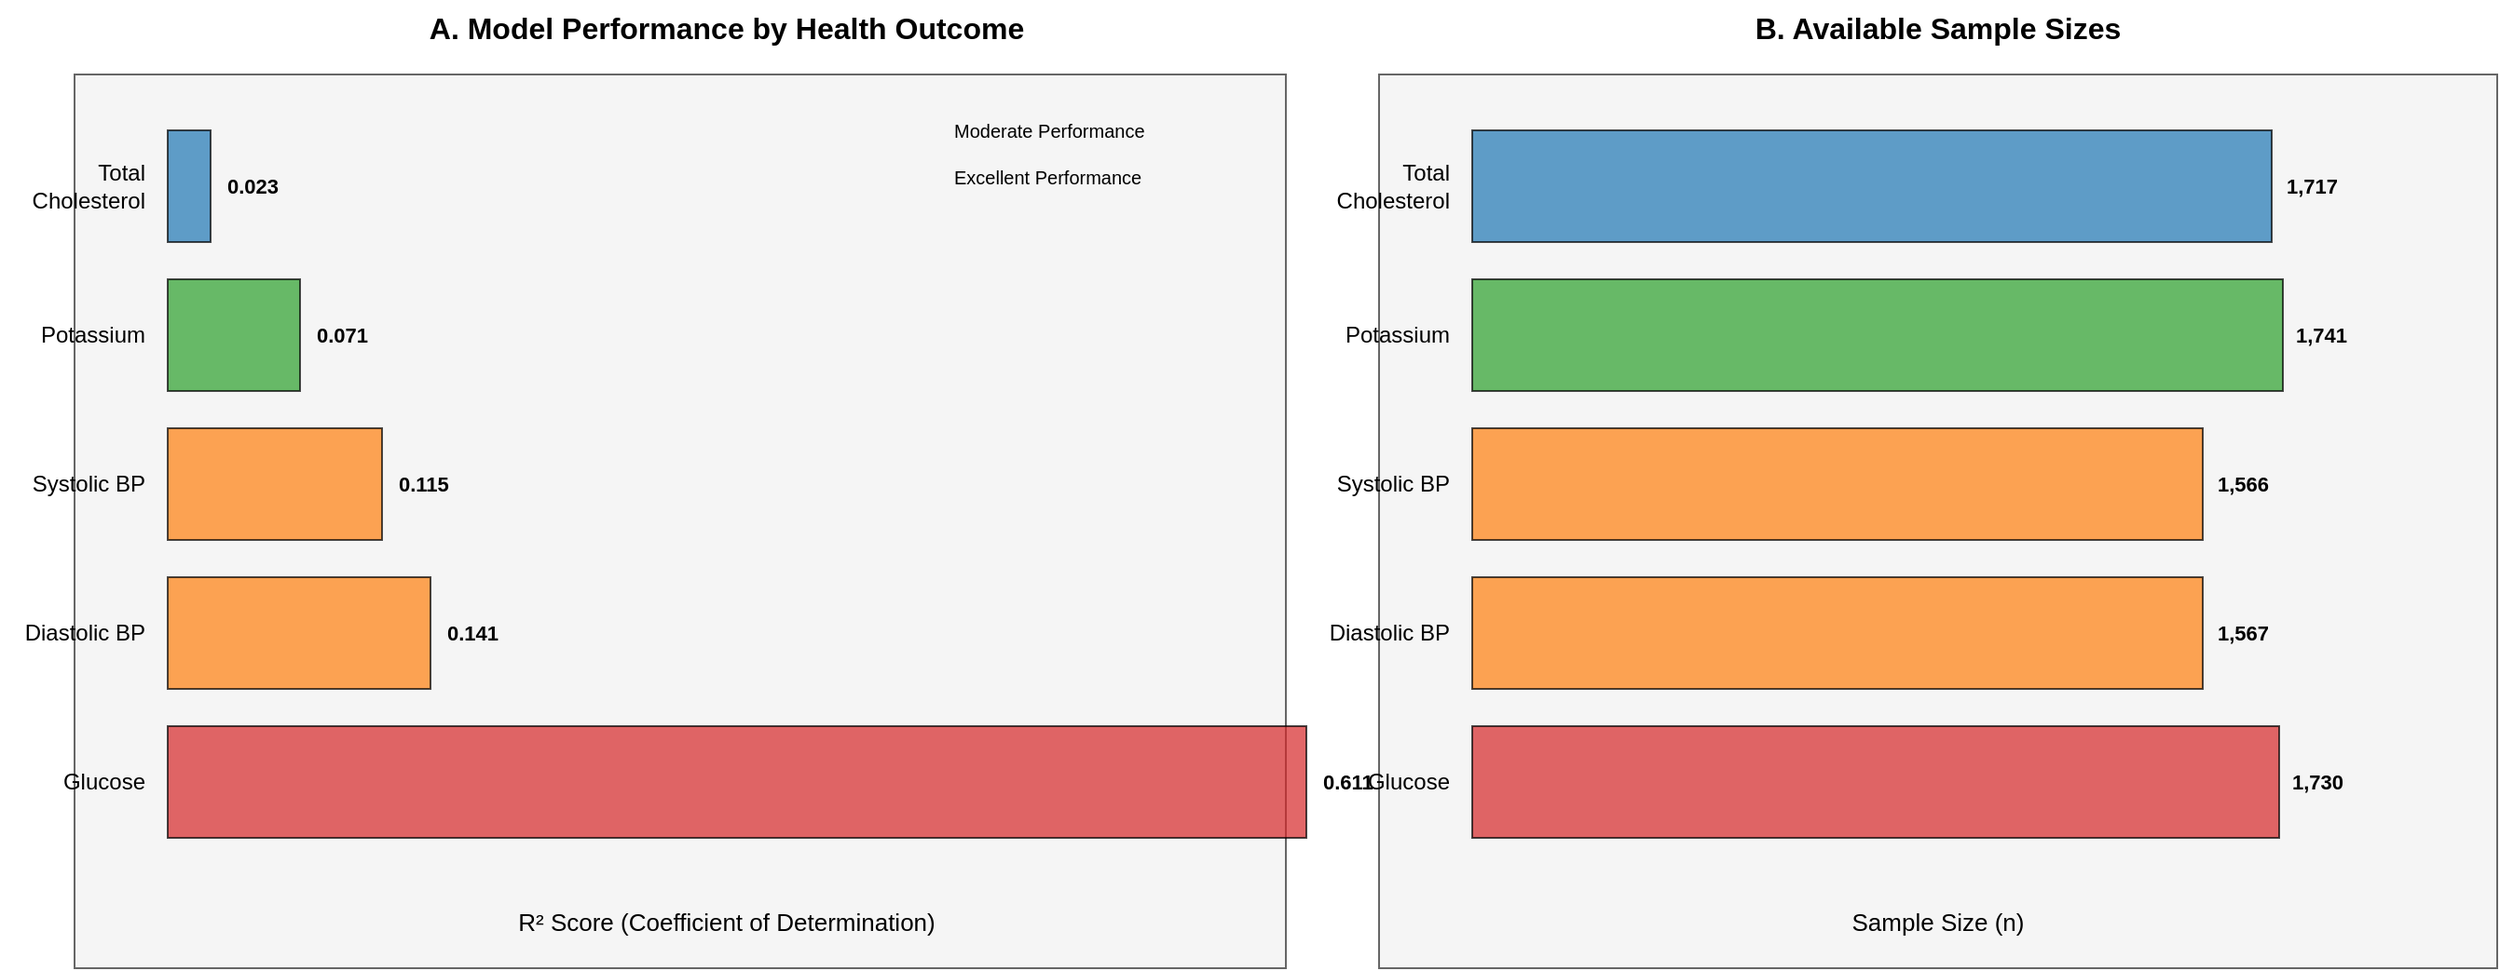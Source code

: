 <?xml version="1.0" encoding="UTF-8"?>
<mxfile version="22.1.11" type="device">
  <diagram name="Model Performance" id="model-performance">
    <mxGraphModel dx="1400" dy="600" grid="1" gridSize="10" guides="1" tooltips="1" connect="1" arrows="1" fold="1" page="1" pageScale="1" pageWidth="1400" pageHeight="600" math="0" shadow="0">
      <root>
        <mxCell id="0"/>
        <mxCell id="1" parent="0"/>
        
        <!-- Title Panel A -->
        <mxCell id="title-a" value="A. Model Performance by Health Outcome" style="text;html=1;strokeColor=none;fillColor=none;align=center;verticalAlign=middle;whiteSpace=wrap;rounded=0;fontSize=16;fontStyle=1;" parent="1" vertex="1">
          <mxGeometry x="200" y="20" width="400" height="30" as="geometry"/>
        </mxCell>
        
        <!-- Panel A Background -->
        <mxCell id="panel-a-bg" value="" style="rounded=0;whiteSpace=wrap;html=1;fillColor=#f5f5f5;strokeColor=#666666;" parent="1" vertex="1">
          <mxGeometry x="50" y="60" width="650" height="480" as="geometry"/>
        </mxCell>
        
        <!-- Total Cholesterol Bar -->
        <mxCell id="bar-cholesterol" value="" style="rounded=0;whiteSpace=wrap;html=1;fillColor=#1f77b4;strokeColor=#000000;opacity=70;" parent="1" vertex="1">
          <mxGeometry x="100" y="90" width="23" height="60" as="geometry"/>
        </mxCell>
        <mxCell id="label-cholesterol" value="Total Cholesterol" style="text;html=1;strokeColor=none;fillColor=none;align=right;verticalAlign=middle;whiteSpace=wrap;rounded=0;fontSize=12;" parent="1" vertex="1">
          <mxGeometry x="10" y="105" width="80" height="30" as="geometry"/>
        </mxCell>
        <mxCell id="value-cholesterol" value="0.023" style="text;html=1;strokeColor=none;fillColor=none;align=left;verticalAlign=middle;whiteSpace=wrap;rounded=0;fontSize=11;fontStyle=1;" parent="1" vertex="1">
          <mxGeometry x="130" y="105" width="40" height="30" as="geometry"/>
        </mxCell>
        
        <!-- Potassium Bar -->
        <mxCell id="bar-potassium" value="" style="rounded=0;whiteSpace=wrap;html=1;fillColor=#2ca02c;strokeColor=#000000;opacity=70;" parent="1" vertex="1">
          <mxGeometry x="100" y="170" width="71" height="60" as="geometry"/>
        </mxCell>
        <mxCell id="label-potassium" value="Potassium" style="text;html=1;strokeColor=none;fillColor=none;align=right;verticalAlign=middle;whiteSpace=wrap;rounded=0;fontSize=12;" parent="1" vertex="1">
          <mxGeometry x="10" y="185" width="80" height="30" as="geometry"/>
        </mxCell>
        <mxCell id="value-potassium" value="0.071" style="text;html=1;strokeColor=none;fillColor=none;align=left;verticalAlign=middle;whiteSpace=wrap;rounded=0;fontSize=11;fontStyle=1;" parent="1" vertex="1">
          <mxGeometry x="178" y="185" width="40" height="30" as="geometry"/>
        </mxCell>
        
        <!-- Systolic BP Bar -->
        <mxCell id="bar-systolic" value="" style="rounded=0;whiteSpace=wrap;html=1;fillColor=#ff7f0e;strokeColor=#000000;opacity=70;" parent="1" vertex="1">
          <mxGeometry x="100" y="250" width="115" height="60" as="geometry"/>
        </mxCell>
        <mxCell id="label-systolic" value="Systolic BP" style="text;html=1;strokeColor=none;fillColor=none;align=right;verticalAlign=middle;whiteSpace=wrap;rounded=0;fontSize=12;" parent="1" vertex="1">
          <mxGeometry x="10" y="265" width="80" height="30" as="geometry"/>
        </mxCell>
        <mxCell id="value-systolic" value="0.115" style="text;html=1;strokeColor=none;fillColor=none;align=left;verticalAlign=middle;whiteSpace=wrap;rounded=0;fontSize=11;fontStyle=1;" parent="1" vertex="1">
          <mxGeometry x="222" y="265" width="40" height="30" as="geometry"/>
        </mxCell>
        
        <!-- Diastolic BP Bar -->
        <mxCell id="bar-diastolic" value="" style="rounded=0;whiteSpace=wrap;html=1;fillColor=#ff7f0e;strokeColor=#000000;opacity=70;" parent="1" vertex="1">
          <mxGeometry x="100" y="330" width="141" height="60" as="geometry"/>
        </mxCell>
        <mxCell id="label-diastolic" value="Diastolic BP" style="text;html=1;strokeColor=none;fillColor=none;align=right;verticalAlign=middle;whiteSpace=wrap;rounded=0;fontSize=12;" parent="1" vertex="1">
          <mxGeometry x="10" y="345" width="80" height="30" as="geometry"/>
        </mxCell>
        <mxCell id="value-diastolic" value="0.141" style="text;html=1;strokeColor=none;fillColor=none;align=left;verticalAlign=middle;whiteSpace=wrap;rounded=0;fontSize=11;fontStyle=1;" parent="1" vertex="1">
          <mxGeometry x="248" y="345" width="40" height="30" as="geometry"/>
        </mxCell>
        
        <!-- Glucose Bar -->
        <mxCell id="bar-glucose" value="" style="rounded=0;whiteSpace=wrap;html=1;fillColor=#d62728;strokeColor=#000000;opacity=70;" parent="1" vertex="1">
          <mxGeometry x="100" y="410" width="611" height="60" as="geometry"/>
        </mxCell>
        <mxCell id="label-glucose" value="Glucose" style="text;html=1;strokeColor=none;fillColor=none;align=right;verticalAlign=middle;whiteSpace=wrap;rounded=0;fontSize=12;" parent="1" vertex="1">
          <mxGeometry x="10" y="425" width="80" height="30" as="geometry"/>
        </mxCell>
        <mxCell id="value-glucose" value="0.611" style="text;html=1;strokeColor=none;fillColor=none;align=left;verticalAlign=middle;whiteSpace=wrap;rounded=0;fontSize=11;fontStyle=1;" parent="1" vertex="1">
          <mxGeometry x="718" y="425" width="40" height="30" as="geometry"/>
        </mxCell>
        
        <!-- X-axis label Panel A -->
        <mxCell id="xlabel-a" value="R² Score (Coefficient of Determination)" style="text;html=1;strokeColor=none;fillColor=none;align=center;verticalAlign=middle;whiteSpace=wrap;rounded=0;fontSize=13;" parent="1" vertex="1">
          <mxGeometry x="250" y="500" width="300" height="30" as="geometry"/>
        </mxCell>
        
        <!-- Legend Panel A -->
        <mxCell id="legend-moderate" value="Moderate Performance" style="text;html=1;strokeColor=none;fillColor=none;align=left;verticalAlign=middle;whiteSpace=wrap;rounded=0;fontSize=10;" parent="1" vertex="1">
          <mxGeometry x="520" y="80" width="150" height="20" as="geometry"/>
        </mxCell>
        <mxCell id="legend-excellent" value="Excellent Performance" style="text;html=1;strokeColor=none;fillColor=none;align=left;verticalAlign=middle;whiteSpace=wrap;rounded=0;fontSize=10;" parent="1" vertex="1">
          <mxGeometry x="520" y="105" width="150" height="20" as="geometry"/>
        </mxCell>
        
        <!-- Title Panel B -->
        <mxCell id="title-b" value="B. Available Sample Sizes" style="text;html=1;strokeColor=none;fillColor=none;align=center;verticalAlign=middle;whiteSpace=wrap;rounded=0;fontSize=16;fontStyle=1;" parent="1" vertex="1">
          <mxGeometry x="850" y="20" width="400" height="30" as="geometry"/>
        </mxCell>
        
        <!-- Panel B Background -->
        <mxCell id="panel-b-bg" value="" style="rounded=0;whiteSpace=wrap;html=1;fillColor=#f5f5f5;strokeColor=#666666;" parent="1" vertex="1">
          <mxGeometry x="750" y="60" width="600" height="480" as="geometry"/>
        </mxCell>
        
        <!-- Sample Size Bars -->
        <mxCell id="sample-cholesterol" value="" style="rounded=0;whiteSpace=wrap;html=1;fillColor=#1f77b4;strokeColor=#000000;opacity=70;" parent="1" vertex="1">
          <mxGeometry x="800" y="90" width="429" height="60" as="geometry"/>
        </mxCell>
        <mxCell id="sample-label-cholesterol" value="Total Cholesterol" style="text;html=1;strokeColor=none;fillColor=none;align=right;verticalAlign=middle;whiteSpace=wrap;rounded=0;fontSize=12;" parent="1" vertex="1">
          <mxGeometry x="710" y="105" width="80" height="30" as="geometry"/>
        </mxCell>
        <mxCell id="sample-value-cholesterol" value="1,717" style="text;html=1;strokeColor=none;fillColor=none;align=left;verticalAlign=middle;whiteSpace=wrap;rounded=0;fontSize=11;fontStyle=1;" parent="1" vertex="1">
          <mxGeometry x="1235" y="105" width="50" height="30" as="geometry"/>
        </mxCell>
        
        <mxCell id="sample-potassium" value="" style="rounded=0;whiteSpace=wrap;html=1;fillColor=#2ca02c;strokeColor=#000000;opacity=70;" parent="1" vertex="1">
          <mxGeometry x="800" y="170" width="435" height="60" as="geometry"/>
        </mxCell>
        <mxCell id="sample-label-potassium" value="Potassium" style="text;html=1;strokeColor=none;fillColor=none;align=right;verticalAlign=middle;whiteSpace=wrap;rounded=0;fontSize=12;" parent="1" vertex="1">
          <mxGeometry x="710" y="185" width="80" height="30" as="geometry"/>
        </mxCell>
        <mxCell id="sample-value-potassium" value="1,741" style="text;html=1;strokeColor=none;fillColor=none;align=left;verticalAlign=middle;whiteSpace=wrap;rounded=0;fontSize=11;fontStyle=1;" parent="1" vertex="1">
          <mxGeometry x="1240" y="185" width="50" height="30" as="geometry"/>
        </mxCell>
        
        <mxCell id="sample-systolic" value="" style="rounded=0;whiteSpace=wrap;html=1;fillColor=#ff7f0e;strokeColor=#000000;opacity=70;" parent="1" vertex="1">
          <mxGeometry x="800" y="250" width="392" height="60" as="geometry"/>
        </mxCell>
        <mxCell id="sample-label-systolic" value="Systolic BP" style="text;html=1;strokeColor=none;fillColor=none;align=right;verticalAlign=middle;whiteSpace=wrap;rounded=0;fontSize=12;" parent="1" vertex="1">
          <mxGeometry x="710" y="265" width="80" height="30" as="geometry"/>
        </mxCell>
        <mxCell id="sample-value-systolic" value="1,566" style="text;html=1;strokeColor=none;fillColor=none;align=left;verticalAlign=middle;whiteSpace=wrap;rounded=0;fontSize=11;fontStyle=1;" parent="1" vertex="1">
          <mxGeometry x="1198" y="265" width="50" height="30" as="geometry"/>
        </mxCell>
        
        <mxCell id="sample-diastolic" value="" style="rounded=0;whiteSpace=wrap;html=1;fillColor=#ff7f0e;strokeColor=#000000;opacity=70;" parent="1" vertex="1">
          <mxGeometry x="800" y="330" width="392" height="60" as="geometry"/>
        </mxCell>
        <mxCell id="sample-label-diastolic" value="Diastolic BP" style="text;html=1;strokeColor=none;fillColor=none;align=right;verticalAlign=middle;whiteSpace=wrap;rounded=0;fontSize=12;" parent="1" vertex="1">
          <mxGeometry x="710" y="345" width="80" height="30" as="geometry"/>
        </mxCell>
        <mxCell id="sample-value-diastolic" value="1,567" style="text;html=1;strokeColor=none;fillColor=none;align=left;verticalAlign=middle;whiteSpace=wrap;rounded=0;fontSize=11;fontStyle=1;" parent="1" vertex="1">
          <mxGeometry x="1198" y="345" width="50" height="30" as="geometry"/>
        </mxCell>
        
        <mxCell id="sample-glucose" value="" style="rounded=0;whiteSpace=wrap;html=1;fillColor=#d62728;strokeColor=#000000;opacity=70;" parent="1" vertex="1">
          <mxGeometry x="800" y="410" width="433" height="60" as="geometry"/>
        </mxCell>
        <mxCell id="sample-label-glucose" value="Glucose" style="text;html=1;strokeColor=none;fillColor=none;align=right;verticalAlign=middle;whiteSpace=wrap;rounded=0;fontSize=12;" parent="1" vertex="1">
          <mxGeometry x="710" y="425" width="80" height="30" as="geometry"/>
        </mxCell>
        <mxCell id="sample-value-glucose" value="1,730" style="text;html=1;strokeColor=none;fillColor=none;align=left;verticalAlign=middle;whiteSpace=wrap;rounded=0;fontSize=11;fontStyle=1;" parent="1" vertex="1">
          <mxGeometry x="1238" y="425" width="50" height="30" as="geometry"/>
        </mxCell>
        
        <!-- X-axis label Panel B -->
        <mxCell id="xlabel-b" value="Sample Size (n)" style="text;html=1;strokeColor=none;fillColor=none;align=center;verticalAlign=middle;whiteSpace=wrap;rounded=0;fontSize=13;" parent="1" vertex="1">
          <mxGeometry x="950" y="500" width="200" height="30" as="geometry"/>
        </mxCell>
      </root>
    </mxGraphModel>
  </diagram>
</mxfile>